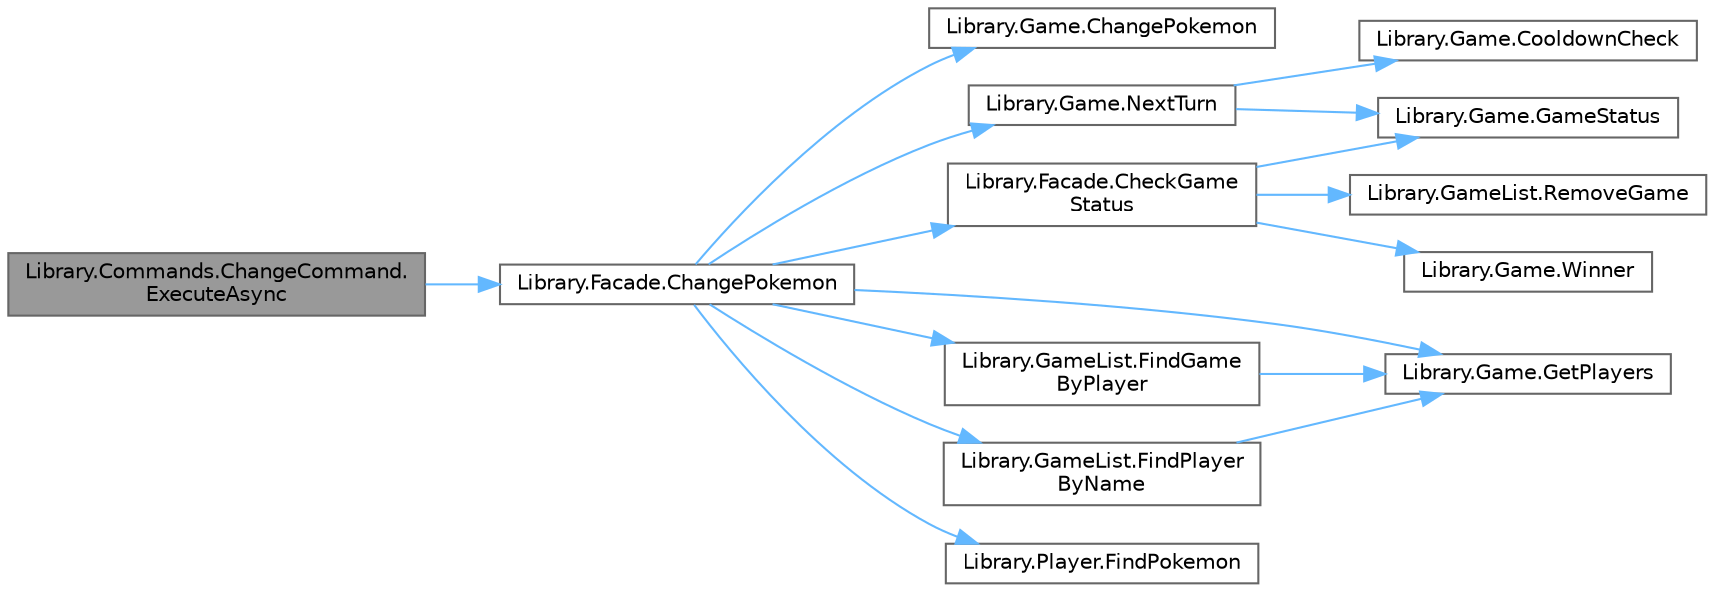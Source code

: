 digraph "Library.Commands.ChangeCommand.ExecuteAsync"
{
 // INTERACTIVE_SVG=YES
 // LATEX_PDF_SIZE
  bgcolor="transparent";
  edge [fontname=Helvetica,fontsize=10,labelfontname=Helvetica,labelfontsize=10];
  node [fontname=Helvetica,fontsize=10,shape=box,height=0.2,width=0.4];
  rankdir="LR";
  Node1 [id="Node000001",label="Library.Commands.ChangeCommand.\lExecuteAsync",height=0.2,width=0.4,color="gray40", fillcolor="grey60", style="filled", fontcolor="black",tooltip="Envía a la fachada un mensaje con el nombre del Pokemon que el jugador seleccionó para ser su nuevo P..."];
  Node1 -> Node2 [id="edge1_Node000001_Node000002",color="steelblue1",style="solid",tooltip=" "];
  Node2 [id="Node000002",label="Library.Facade.ChangePokemon",height=0.2,width=0.4,color="grey40", fillcolor="white", style="filled",URL="$classLibrary_1_1Facade.html#a8997a21e19d2a44cd060422768dfbddd",tooltip="Historia de usuario 7: Permite a un jugador activo cambiar su Pokemon actual durante su turno en una ..."];
  Node2 -> Node3 [id="edge2_Node000002_Node000003",color="steelblue1",style="solid",tooltip=" "];
  Node3 [id="Node000003",label="Library.Game.ChangePokemon",height=0.2,width=0.4,color="grey40", fillcolor="white", style="filled",URL="$classLibrary_1_1Game.html#a9dd5a455b44cc24f7f9a6e9bcdc37b69",tooltip="Cambia el Pokemon activo del jugador actual por otro de su equipo, verificando si el cambio es válido..."];
  Node2 -> Node4 [id="edge3_Node000002_Node000004",color="steelblue1",style="solid",tooltip=" "];
  Node4 [id="Node000004",label="Library.Facade.CheckGame\lStatus",height=0.2,width=0.4,color="grey40", fillcolor="white", style="filled",URL="$classLibrary_1_1Facade.html#a26ddb0a7ae0b909f2ded88a249a58aaa",tooltip="Historia de usuario 6: Comprueba el estado de una partida y determina si continúa o hay un ganador."];
  Node4 -> Node5 [id="edge4_Node000004_Node000005",color="steelblue1",style="solid",tooltip=" "];
  Node5 [id="Node000005",label="Library.Game.GameStatus",height=0.2,width=0.4,color="grey40", fillcolor="white", style="filled",URL="$classLibrary_1_1Game.html#a0a385f5808069509de00a98164a7db4c",tooltip="Verifica si el juego sigue en curso evaluando el nivel de vida de cada Pokemon para ambos jugadores."];
  Node4 -> Node6 [id="edge5_Node000004_Node000006",color="steelblue1",style="solid",tooltip=" "];
  Node6 [id="Node000006",label="Library.GameList.RemoveGame",height=0.2,width=0.4,color="grey40", fillcolor="white", style="filled",URL="$classLibrary_1_1GameList.html#a25df7d919bc1a6673017f8a2ca17ad96",tooltip="Elimina una partida de la lista de partidas."];
  Node4 -> Node7 [id="edge6_Node000004_Node000007",color="steelblue1",style="solid",tooltip=" "];
  Node7 [id="Node000007",label="Library.Game.Winner",height=0.2,width=0.4,color="grey40", fillcolor="white", style="filled",URL="$classLibrary_1_1Game.html#aa80cd9a167630fe0426d07e0cc57ca01",tooltip="Determina el ganador y el perdedor del juego basándose en la cantidad de vida de los Pokemon de cada ..."];
  Node2 -> Node8 [id="edge7_Node000002_Node000008",color="steelblue1",style="solid",tooltip=" "];
  Node8 [id="Node000008",label="Library.GameList.FindGame\lByPlayer",height=0.2,width=0.4,color="grey40", fillcolor="white", style="filled",URL="$classLibrary_1_1GameList.html#ae4cc442c2a00c3746fd92955ddcb849a",tooltip="Devuelve la partida en la que se encuentra un jugador."];
  Node8 -> Node9 [id="edge8_Node000008_Node000009",color="steelblue1",style="solid",tooltip=" "];
  Node9 [id="Node000009",label="Library.Game.GetPlayers",height=0.2,width=0.4,color="grey40", fillcolor="white", style="filled",URL="$classLibrary_1_1Game.html#a1fb151121019847487457c48804a2ad4",tooltip="Obtiene la lista de jugadores de la partida."];
  Node2 -> Node10 [id="edge9_Node000002_Node000010",color="steelblue1",style="solid",tooltip=" "];
  Node10 [id="Node000010",label="Library.GameList.FindPlayer\lByName",height=0.2,width=0.4,color="grey40", fillcolor="white", style="filled",URL="$classLibrary_1_1GameList.html#a08e1d49ca4fdca05d55d094865a850ff",tooltip="Devuelve un jugador buscandolo por su nombre."];
  Node10 -> Node9 [id="edge10_Node000010_Node000009",color="steelblue1",style="solid",tooltip=" "];
  Node2 -> Node11 [id="edge11_Node000002_Node000011",color="steelblue1",style="solid",tooltip=" "];
  Node11 [id="Node000011",label="Library.Player.FindPokemon",height=0.2,width=0.4,color="grey40", fillcolor="white", style="filled",URL="$classLibrary_1_1Player.html#af06ccac797112f0921c8f4976f62add4",tooltip="Devuelve un pokemon de la lista del jugador buscandolo por el nombre."];
  Node2 -> Node9 [id="edge12_Node000002_Node000009",color="steelblue1",style="solid",tooltip=" "];
  Node2 -> Node12 [id="edge13_Node000002_Node000012",color="steelblue1",style="solid",tooltip=" "];
  Node12 [id="Node000012",label="Library.Game.NextTurn",height=0.2,width=0.4,color="grey40", fillcolor="white", style="filled",URL="$classLibrary_1_1Game.html#a25e0e9d427c0b038062ad00141a493f7",tooltip="Avanza al siguiente turno del juego. Actualiza el contador de turnos, reduce el cooldown de los ataqu..."];
  Node12 -> Node13 [id="edge14_Node000012_Node000013",color="steelblue1",style="solid",tooltip=" "];
  Node13 [id="Node000013",label="Library.Game.CooldownCheck",height=0.2,width=0.4,color="grey40", fillcolor="white", style="filled",URL="$classLibrary_1_1Game.html#af4a72e9e14ded2568541b18696014825",tooltip="Reduce el tiempo de enfriamiento (cooldown) de todos los ataques especiales de cada Pokemon en los eq..."];
  Node12 -> Node5 [id="edge15_Node000012_Node000005",color="steelblue1",style="solid",tooltip=" "];
}
